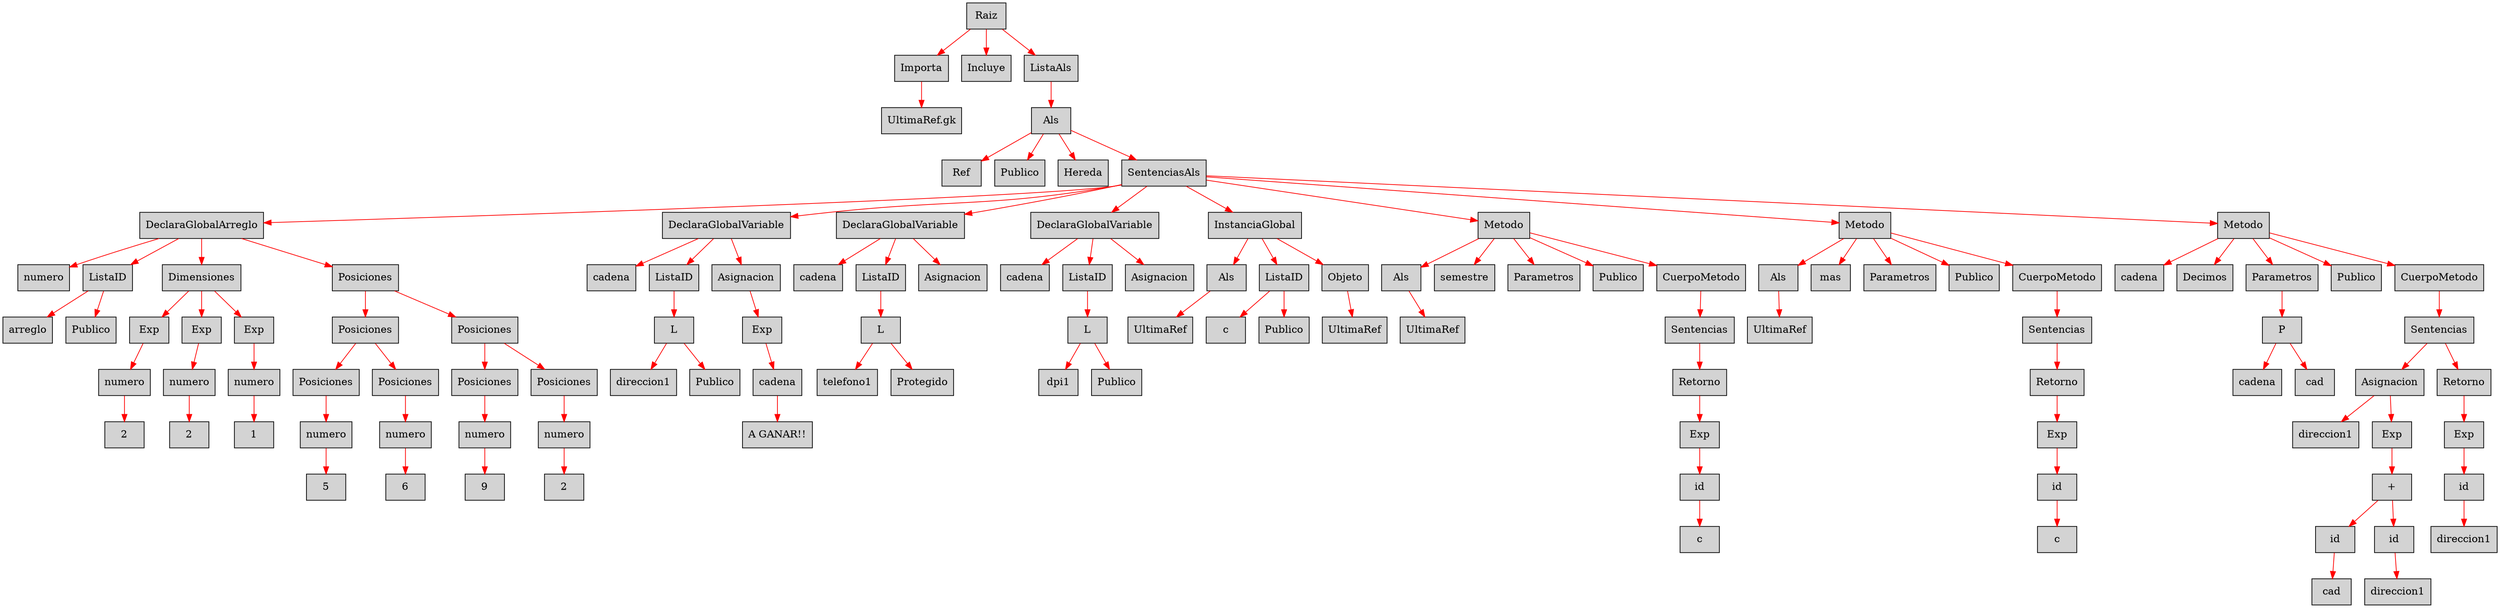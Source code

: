 digraph G {node[shape=box, style=filled]; edge[color=red]
node1715424560[label="Raiz"];
 node1715424560->node1513792716;node1513792716[label="Importa"];
 node1513792716->node2115981256;node2115981256[label="UltimaRef.gk"];
 node1715424560->node1064612037;node1064612037[label="Incluye"];
 node1715424560->node591281366;node591281366[label="ListaAls"];
 node591281366->node749596857;node749596857[label="Als"];
 node749596857->node675847147;node675847147[label="Ref"];
 node749596857->node849405119;node849405119[label="Publico"];
 node749596857->node1613407921;node1613407921[label="Hereda"];
 node749596857->node591505973;node591505973[label="SentenciasAls"];
 node591505973->node1329261173;node1329261173[label="DeclaraGlobalArreglo"];
 node1329261173->node2047506993;node2047506993[label="numero"];
 node1329261173->node1335907567;node1335907567[label="ListaID"];
 node1335907567->node1629376300;node1629376300[label="arreglo"];
 node1335907567->node2045737016;node2045737016[label="Publico"];
 node1329261173->node1352490694;node1352490694[label="Dimensiones"];
 node1352490694->node500657942;node500657942[label="Exp"];
 node500657942->node245576879;node245576879[label="numero"];
 node245576879->node210744315;node210744315[label="2"];
 node1352490694->node920561602;node920561602[label="Exp"];
 node920561602->node274186704;node274186704[label="numero"];
 node274186704->node130455865;node130455865[label="2"];
 node1352490694->node1982325329;node1982325329[label="Exp"];
 node1982325329->node897887200;node897887200[label="numero"];
 node897887200->node468952513;node468952513[label="1"];
 node1329261173->node684714199;node684714199[label="Posiciones"];
 node684714199->node1630774005;node1630774005[label="Posiciones"];
 node1630774005->node1903746712;node1903746712[label="Posiciones"];
 node1903746712->node2007216347;node2007216347[label="numero"];
 node2007216347->node553482152;node553482152[label="5"];
 node1630774005->node1545952584;node1545952584[label="Posiciones"];
 node1545952584->node1805571146;node1805571146[label="numero"];
 node1805571146->node22119562;node22119562[label="6"];
 node684714199->node1255863103;node1255863103[label="Posiciones"];
 node1255863103->node1021524017;node1021524017[label="Posiciones"];
 node1021524017->node566396771;node566396771[label="numero"];
 node566396771->node742007301;node742007301[label="9"];
 node1255863103->node828669878;node828669878[label="Posiciones"];
 node828669878->node342096667;node342096667[label="numero"];
 node342096667->node565153643;node565153643[label="2"];
 node591505973->node1559804753;node1559804753[label="DeclaraGlobalVariable"];
 node1559804753->node1324611255;node1324611255[label="cadena"];
 node1559804753->node1170433873;node1170433873[label="ListaID"];
 node1170433873->node415923285;node415923285[label="L"];
 node415923285->node32599598;node32599598[label="direccion1"];
 node415923285->node1348888297;node1348888297[label="Publico"];
 node1559804753->node239168091;node239168091[label="Asignacion"];
 node239168091->node1159894802;node1159894802[label="Exp"];
 node1159894802->node1328021894;node1328021894[label="cadena"];
 node1328021894->node748316580;node748316580[label="A GANAR!!"];
 node591505973->node697091038;node697091038[label="DeclaraGlobalVariable"];
 node697091038->node2017942522;node2017942522[label="cadena"];
 node697091038->node2011971909;node2011971909[label="ListaID"];
 node2011971909->node146063195;node146063195[label="L"];
 node146063195->node1198071712;node1198071712[label="telefono1"];
 node146063195->node95618108;node95618108[label="Protegido"];
 node697091038->node281054118;node281054118[label="Asignacion"];
 node591505973->node1025749122;node1025749122[label="DeclaraGlobalVariable"];
 node1025749122->node850934937;node850934937[label="cadena"];
 node1025749122->node800541718;node800541718[label="ListaID"];
 node800541718->node1002340349;node1002340349[label="L"];
 node1002340349->node456753064;node456753064[label="dpi1"];
 node1002340349->node1754715298;node1754715298[label="Publico"];
 node1025749122->node2102714970;node2102714970[label="Asignacion"];
 node591505973->node903687066;node903687066[label="InstanciaGlobal"];
 node903687066->node1707726518;node1707726518[label="Als"];
 node1707726518->node1000619369;node1000619369[label="UltimaRef"];
 node903687066->node1639472757;node1639472757[label="ListaID"];
 node1639472757->node1038432291;node1038432291[label="c"];
 node1639472757->node372385103;node372385103[label="Publico"];
 node903687066->node216468885;node216468885[label="Objeto"];
 node216468885->node797946250;node797946250[label="UltimaRef"];
 node591505973->node1002418296;node1002418296[label="Metodo"];
 node1002418296->node1017180701;node1017180701[label="Als"];
 node1017180701->node136305593;node136305593[label="UltimaRef"];
 node1002418296->node1515075793;node1515075793[label="semestre"];
 node1002418296->node481591184;node481591184[label="Parametros"];
 node1002418296->node666846721;node666846721[label="Publico"];
 node1002418296->node1368097628;node1368097628[label="CuerpoMetodo"];
 node1368097628->node2049487116;node2049487116[label="Sentencias"];
 node2049487116->node1163856166;node1163856166[label="Retorno"];
 node1163856166->node411943106;node411943106[label="Exp"];
 node411943106->node353448428;node353448428[label="id"];
 node353448428->node713966227;node713966227[label="c"];
 node591505973->node388327645;node388327645[label="Metodo"];
 node388327645->node1641554219;node1641554219[label="Als"];
 node1641554219->node2111500973;node2111500973[label="UltimaRef"];
 node388327645->node622378335;node622378335[label="mas"];
 node388327645->node432495265;node432495265[label="Parametros"];
 node388327645->node959898059;node959898059[label="Publico"];
 node388327645->node332604378;node332604378[label="CuerpoMetodo"];
 node332604378->node1942066874;node1942066874[label="Sentencias"];
 node1942066874->node1349568561;node1349568561[label="Retorno"];
 node1349568561->node1581663053;node1581663053[label="Exp"];
 node1581663053->node1409382060;node1409382060[label="id"];
 node1409382060->node730488528;node730488528[label="c"];
 node591505973->node2104306384;node2104306384[label="Metodo"];
 node2104306384->node291324443;node291324443[label="cadena"];
 node2104306384->node1312223882;node1312223882[label="Decimos"];
 node2104306384->node926112066;node926112066[label="Parametros"];
 node926112066->node597479134;node597479134[label="P"];
 node597479134->node1487539500;node1487539500[label="cadena"];
 node597479134->node569447953;node569447953[label="cad"];
 node2104306384->node212181540;node212181540[label="Publico"];
 node2104306384->node1225418576;node1225418576[label="CuerpoMetodo"];
 node1225418576->node1094832176;node1094832176[label="Sentencias"];
 node1094832176->node1755907991;node1755907991[label="Asignacion"];
 node1755907991->node1237068836;node1237068836[label="direccion1"];
 node1755907991->node1394012836;node1394012836[label="Exp"];
 node1394012836->node479819942;node479819942[label="+"];
 node479819942->node1017921821;node1017921821[label="id"];
 node1017921821->node349804448;node349804448[label="cad"];
 node479819942->node1883165773;node1883165773[label="id"];
 node1883165773->node657841828;node657841828[label="direccion1"];
 node1094832176->node2043660278;node2043660278[label="Retorno"];
 node2043660278->node569584632;node569584632[label="Exp"];
 node569584632->node661200695;node661200695[label="id"];
 node661200695->node782251392;node782251392[label="direccion1"];

}
